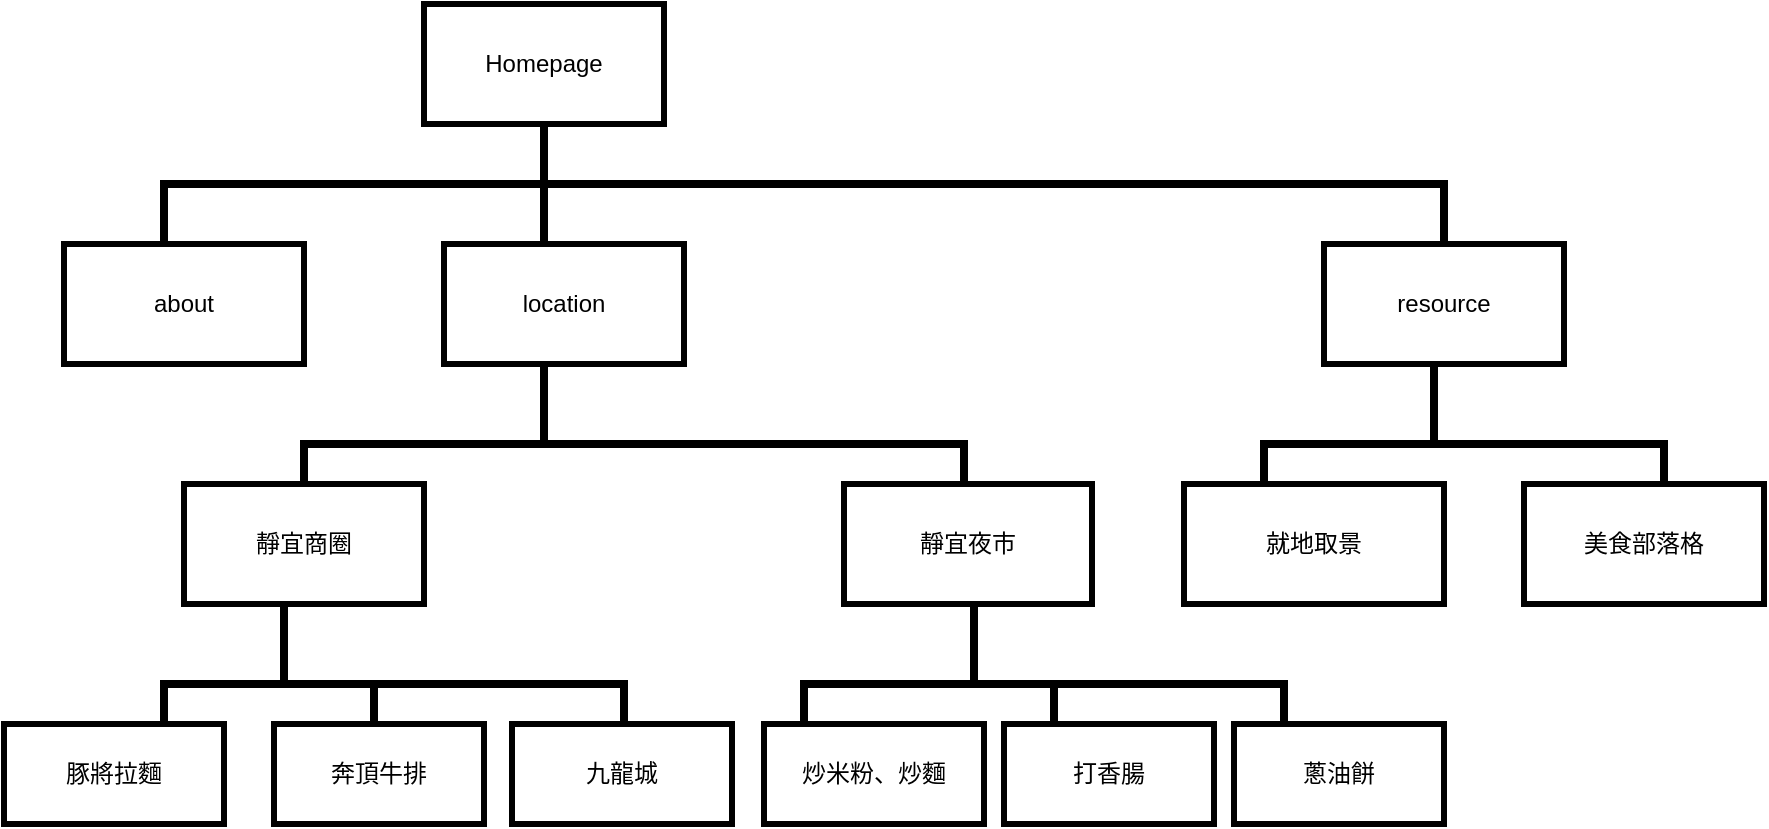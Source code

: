 <mxfile>
    <diagram id="Ph3wyjxU2wHUQVqy0Yhi" name="第 1 页">
        <mxGraphModel dx="468" dy="422" grid="1" gridSize="10" guides="1" tooltips="1" connect="1" arrows="1" fold="1" page="1" pageScale="1" pageWidth="827" pageHeight="1169" math="0" shadow="0">
            <root>
                <mxCell id="0"/>
                <mxCell id="1" parent="0"/>
                <mxCell id="3Tp1iuVyv0rbpycUot5t-2" value="Homepage" style="rounded=0;whiteSpace=wrap;html=1;strokeWidth=3;" parent="1" vertex="1">
                    <mxGeometry x="260" y="30" width="120" height="60" as="geometry"/>
                </mxCell>
                <mxCell id="3Tp1iuVyv0rbpycUot5t-7" value="" style="endArrow=none;html=1;rounded=0;strokeColor=#000000;strokeWidth=4;entryX=0.5;entryY=1;entryDx=0;entryDy=0;exitX=0;exitY=1;exitDx=0;exitDy=0;" parent="1" source="3Tp1iuVyv0rbpycUot5t-17" target="3Tp1iuVyv0rbpycUot5t-2" edge="1">
                    <mxGeometry width="50" height="50" relative="1" as="geometry">
                        <mxPoint x="320" y="170" as="sourcePoint"/>
                        <mxPoint x="320" y="100" as="targetPoint"/>
                    </mxGeometry>
                </mxCell>
                <mxCell id="3Tp1iuVyv0rbpycUot5t-8" value="" style="shape=partialRectangle;whiteSpace=wrap;html=1;bottom=0;right=0;fillColor=none;strokeWidth=4;" parent="1" vertex="1">
                    <mxGeometry x="130" y="120" width="190" height="30" as="geometry"/>
                </mxCell>
                <mxCell id="3Tp1iuVyv0rbpycUot5t-17" value="" style="shape=partialRectangle;whiteSpace=wrap;html=1;bottom=0;right=0;fillColor=none;strokeWidth=4;flipH=1;" parent="1" vertex="1">
                    <mxGeometry x="320" y="120" width="450" height="30" as="geometry"/>
                </mxCell>
                <mxCell id="3Tp1iuVyv0rbpycUot5t-21" value="about" style="rounded=0;whiteSpace=wrap;html=1;strokeWidth=3;" parent="1" vertex="1">
                    <mxGeometry x="80" y="150" width="120" height="60" as="geometry"/>
                </mxCell>
                <mxCell id="3Tp1iuVyv0rbpycUot5t-22" value="location" style="rounded=0;whiteSpace=wrap;html=1;strokeWidth=3;" parent="1" vertex="1">
                    <mxGeometry x="270" y="150" width="120" height="60" as="geometry"/>
                </mxCell>
                <mxCell id="3Tp1iuVyv0rbpycUot5t-23" value="resource" style="rounded=0;whiteSpace=wrap;html=1;strokeWidth=3;" parent="1" vertex="1">
                    <mxGeometry x="710" y="150" width="120" height="60" as="geometry"/>
                </mxCell>
                <mxCell id="3Tp1iuVyv0rbpycUot5t-24" value="" style="line;strokeWidth=4;direction=south;html=1;perimeter=backbonePerimeter;points=[];outlineConnect=0;" parent="1" vertex="1">
                    <mxGeometry x="760" y="210" width="10" height="40" as="geometry"/>
                </mxCell>
                <mxCell id="3Tp1iuVyv0rbpycUot5t-25" value="" style="shape=partialRectangle;whiteSpace=wrap;html=1;bottom=0;right=0;fillColor=none;strokeWidth=4;flipH=1;" parent="1" vertex="1">
                    <mxGeometry x="680" y="250" width="200" height="20" as="geometry"/>
                </mxCell>
                <mxCell id="11" style="edgeStyle=none;html=1;" edge="1" parent="1" source="3Tp1iuVyv0rbpycUot5t-30" target="3Tp1iuVyv0rbpycUot5t-32">
                    <mxGeometry relative="1" as="geometry"/>
                </mxCell>
                <mxCell id="3Tp1iuVyv0rbpycUot5t-30" value="" style="shape=partialRectangle;whiteSpace=wrap;html=1;bottom=0;right=0;fillColor=none;strokeWidth=4;" parent="1" vertex="1">
                    <mxGeometry x="680" y="250" width="20" height="20" as="geometry"/>
                </mxCell>
                <mxCell id="3Tp1iuVyv0rbpycUot5t-31" value="美食部落格" style="rounded=0;whiteSpace=wrap;html=1;strokeWidth=3;" parent="1" vertex="1">
                    <mxGeometry x="810" y="270" width="120" height="60" as="geometry"/>
                </mxCell>
                <mxCell id="3Tp1iuVyv0rbpycUot5t-32" value="就地取景" style="rounded=0;whiteSpace=wrap;html=1;strokeWidth=3;" parent="1" vertex="1">
                    <mxGeometry x="640" y="270" width="130" height="60" as="geometry"/>
                </mxCell>
                <mxCell id="3Tp1iuVyv0rbpycUot5t-34" value="" style="line;strokeWidth=4;direction=south;html=1;perimeter=backbonePerimeter;points=[];outlineConnect=0;" parent="1" vertex="1">
                    <mxGeometry x="315" y="210" width="10" height="40" as="geometry"/>
                </mxCell>
                <mxCell id="3Tp1iuVyv0rbpycUot5t-35" value="" style="shape=partialRectangle;whiteSpace=wrap;html=1;bottom=0;right=0;fillColor=none;strokeWidth=4;" parent="1" vertex="1">
                    <mxGeometry x="200" y="250" width="120" height="20" as="geometry"/>
                </mxCell>
                <mxCell id="3Tp1iuVyv0rbpycUot5t-36" value="" style="shape=partialRectangle;whiteSpace=wrap;html=1;bottom=0;right=0;fillColor=none;strokeWidth=4;flipH=1;" parent="1" vertex="1">
                    <mxGeometry x="324" y="250" width="206" height="20" as="geometry"/>
                </mxCell>
                <mxCell id="3Tp1iuVyv0rbpycUot5t-37" value="靜宜夜市" style="rounded=0;whiteSpace=wrap;html=1;strokeWidth=3;" parent="1" vertex="1">
                    <mxGeometry x="470" y="270" width="124" height="60" as="geometry"/>
                </mxCell>
                <mxCell id="3Tp1iuVyv0rbpycUot5t-38" value="靜宜商圈" style="rounded=0;whiteSpace=wrap;html=1;strokeWidth=3;" parent="1" vertex="1">
                    <mxGeometry x="140" y="270" width="120" height="60" as="geometry"/>
                </mxCell>
                <mxCell id="3" value="" style="line;strokeWidth=4;direction=south;html=1;perimeter=backbonePerimeter;points=[];outlineConnect=0;" vertex="1" parent="1">
                    <mxGeometry x="185" y="330" width="10" height="40" as="geometry"/>
                </mxCell>
                <mxCell id="4" value="" style="shape=partialRectangle;whiteSpace=wrap;html=1;bottom=0;right=0;fillColor=none;strokeWidth=4;" vertex="1" parent="1">
                    <mxGeometry x="130" y="370" width="100" height="20" as="geometry"/>
                </mxCell>
                <mxCell id="5" value="" style="shape=partialRectangle;whiteSpace=wrap;html=1;bottom=0;right=0;fillColor=none;strokeWidth=4;flipH=1;" vertex="1" parent="1">
                    <mxGeometry x="220" y="370" width="140" height="20" as="geometry"/>
                </mxCell>
                <mxCell id="6" value="" style="line;strokeWidth=4;direction=south;html=1;perimeter=backbonePerimeter;points=[];outlineConnect=0;" vertex="1" parent="1">
                    <mxGeometry x="230" y="370" width="10" height="20" as="geometry"/>
                </mxCell>
                <mxCell id="7" value="豚將拉麵" style="rounded=0;whiteSpace=wrap;html=1;strokeWidth=3;" vertex="1" parent="1">
                    <mxGeometry x="50" y="390" width="110" height="50" as="geometry"/>
                </mxCell>
                <mxCell id="8" value="奔頂牛排" style="rounded=0;whiteSpace=wrap;html=1;strokeWidth=3;" vertex="1" parent="1">
                    <mxGeometry x="185" y="390" width="105" height="50" as="geometry"/>
                </mxCell>
                <mxCell id="9" value="九龍城" style="rounded=0;whiteSpace=wrap;html=1;strokeWidth=3;" vertex="1" parent="1">
                    <mxGeometry x="304" y="390" width="110" height="50" as="geometry"/>
                </mxCell>
                <mxCell id="14" value="" style="shape=partialRectangle;whiteSpace=wrap;html=1;bottom=0;right=0;fillColor=none;strokeWidth=4;" vertex="1" parent="1">
                    <mxGeometry x="450" y="370" width="100" height="20" as="geometry"/>
                </mxCell>
                <mxCell id="16" value="" style="line;strokeWidth=4;direction=south;html=1;perimeter=backbonePerimeter;points=[];outlineConnect=0;" vertex="1" parent="1">
                    <mxGeometry x="530" y="330" width="10" height="40" as="geometry"/>
                </mxCell>
                <mxCell id="19" value="炒米粉、炒麵" style="rounded=0;whiteSpace=wrap;html=1;strokeWidth=3;" vertex="1" parent="1">
                    <mxGeometry x="430" y="390" width="110" height="50" as="geometry"/>
                </mxCell>
                <mxCell id="23" value="" style="shape=partialRectangle;whiteSpace=wrap;html=1;bottom=0;right=0;fillColor=none;strokeWidth=4;flipH=1;" vertex="1" parent="1">
                    <mxGeometry x="550" y="370" width="140" height="20" as="geometry"/>
                </mxCell>
                <mxCell id="25" value="" style="line;strokeWidth=4;direction=south;html=1;perimeter=backbonePerimeter;points=[];outlineConnect=0;" vertex="1" parent="1">
                    <mxGeometry x="570" y="370" width="10" height="20" as="geometry"/>
                </mxCell>
                <mxCell id="26" value="打香腸" style="rounded=0;whiteSpace=wrap;html=1;strokeWidth=3;" vertex="1" parent="1">
                    <mxGeometry x="550" y="390" width="105" height="50" as="geometry"/>
                </mxCell>
                <mxCell id="27" value="蔥油餅" style="rounded=0;whiteSpace=wrap;html=1;strokeWidth=3;" vertex="1" parent="1">
                    <mxGeometry x="665" y="390" width="105" height="50" as="geometry"/>
                </mxCell>
            </root>
        </mxGraphModel>
    </diagram>
</mxfile>